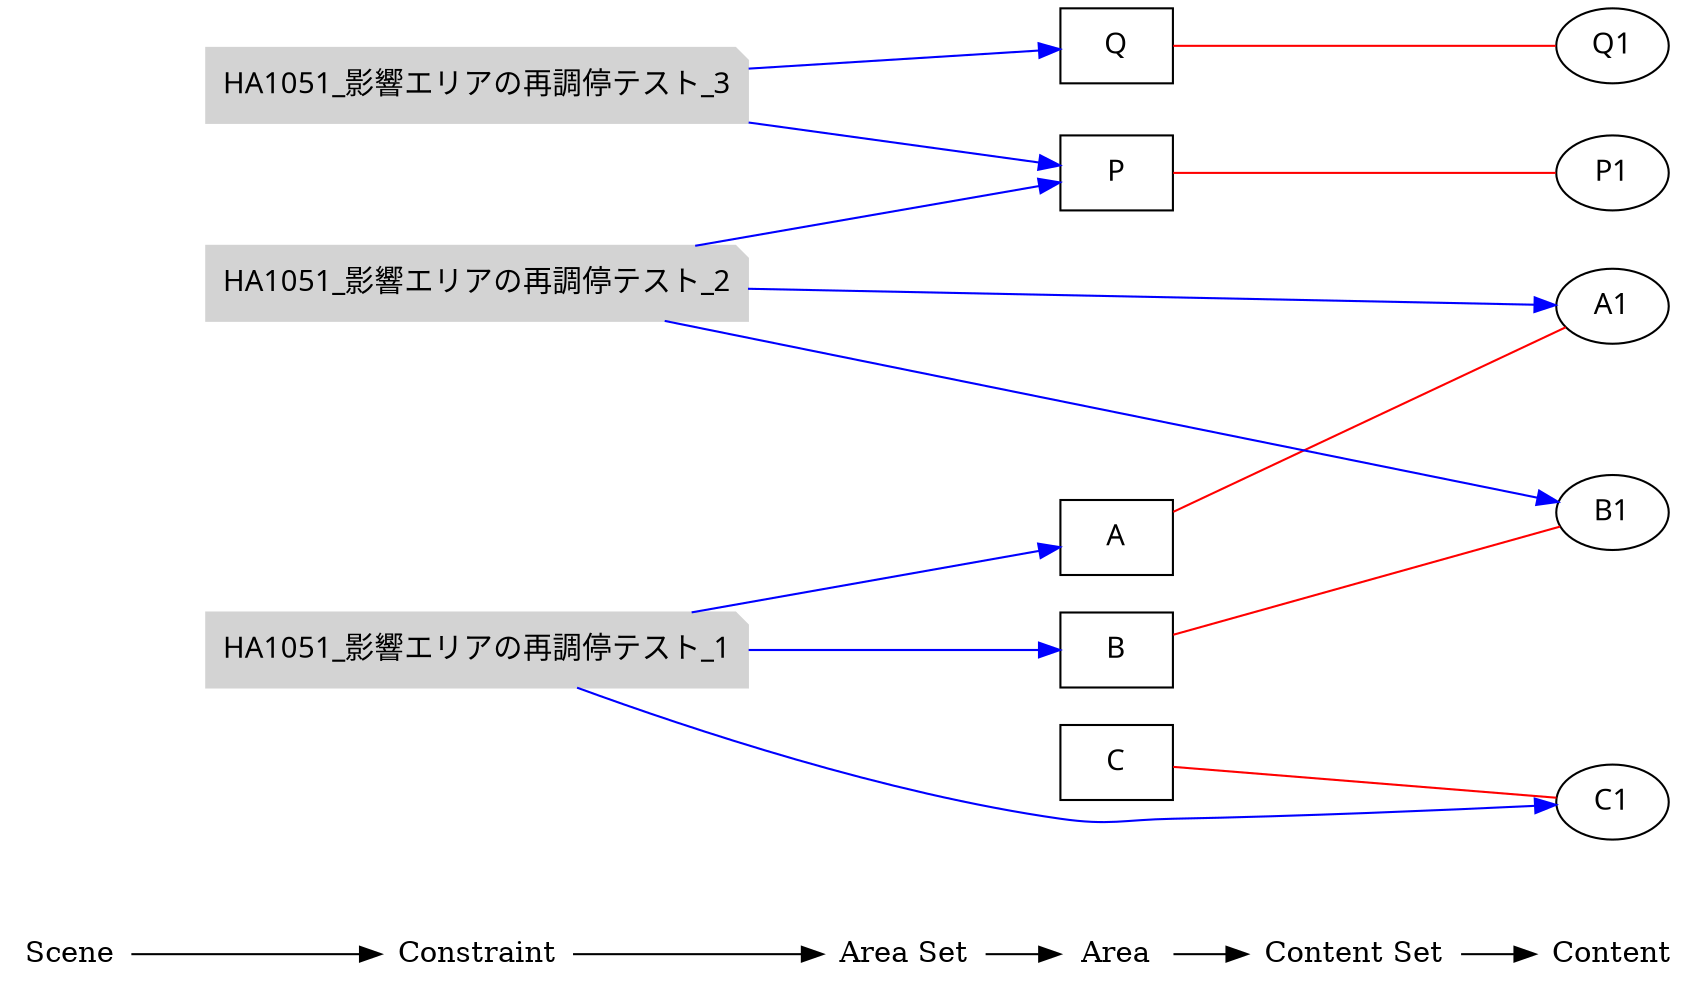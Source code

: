 digraph rule_objects_graph {
	rankdir = LR;
	charset="utf-8";
	clusterrank = global;
	
	node [shape = plaintext];
	Scene -> Constraint -> "Area Set" -> Area -> "Content Set" -> Content; 
	{ rank = same;
		node [shape = box];
		{
			Area;
			e1 [label="A", fontname="Meiryo UI"];
			e2 [label="B", fontname="Meiryo UI"];
			e3 [label="C", fontname="Meiryo UI"];
			e4 [label="P", fontname="Meiryo UI"];
			e5 [label="Q", fontname="Meiryo UI"];

		}
	}
	
	{ rank = same;
		node [shape = ellipse];
		{
			Content;
			e6 [label="A1", fontname="Meiryo UI"];
			e7 [label="B1", fontname="Meiryo UI"];
			e8 [label="C1", fontname="Meiryo UI"];
			e9 [label="P1", fontname="Meiryo UI"];
			e10 [label="Q1", fontname="Meiryo UI"];


		}
	}
	
	{
		subgraph subareaset {
			"Area Set";
			node [shape = box, style = filled, color = lightpink];


		}
	}


	
	{
		subgraph subcontentset {
			"Content Set";
			node [shape = ellipse, style = filled, color = palegreen];


		}
	}



	e1 -> e6 [dir=none, color=red];
	e2 -> e7 [dir=none, color=red];
	e3 -> e8 [dir=none, color=red];
	e4 -> e9 [dir=none, color=red];
	e5 -> e10 [dir=none, color=red];
	

	

	

	

	subgraph scene { rank = same;
		node [shape = circle, style = filled, color = lightblue];
		{
			"Scene";

		}
	}

	{ rank = same;
		node [shape = note, style = filled, color = lightgrey];
		{
			"Constraint";
			e11 [label="HA1051_影響エリアの再調停テスト_1", fontname="Meiryo UI"];
			e12 [label="HA1051_影響エリアの再調停テスト_2", fontname="Meiryo UI"];
			e13 [label="HA1051_影響エリアの再調停テスト_3", fontname="Meiryo UI"];
		}
	}
	
	{ rank = same;
		node [shape = note, style = filled, color = lavenderblush2];
		{
			"Constraint";
		}
	}

	{ rank = same;
		node [shape = note, style = filled, color = lightpink2];
		{
			"Constraint";
		}
	}

	e11 -> e1 [color=blue];
	e11 -> e8 [color=blue];
	e11 -> e2 [color=blue];
	e12 -> e4 [color=blue];
	e12 -> e6 [color=blue];
	e12 -> e7 [color=blue];
	e13 -> e5 [color=blue];
	e13 -> e4 [color=blue];
	

	

	
}

